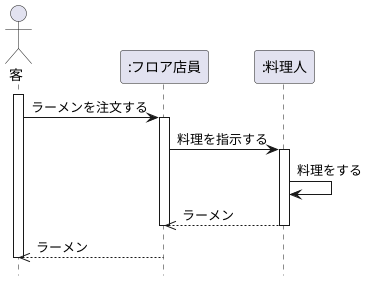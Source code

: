 @startuml ラーメン屋さんでの注文
hide footbox
actor 客 as guest
participant ":フロア店員" as clerk
participant ":料理人" as cooker
activate guest
guest -> clerk:ラーメンを注文する
activate clerk
clerk -> cooker:料理を指示する
activate cooker
cooker -> cooker:料理をする
clerk <<-- cooker:ラーメン
deactivate cooker
deactivate clerk
guest <<-- clerk:ラーメン
deactivate guest

@enduml